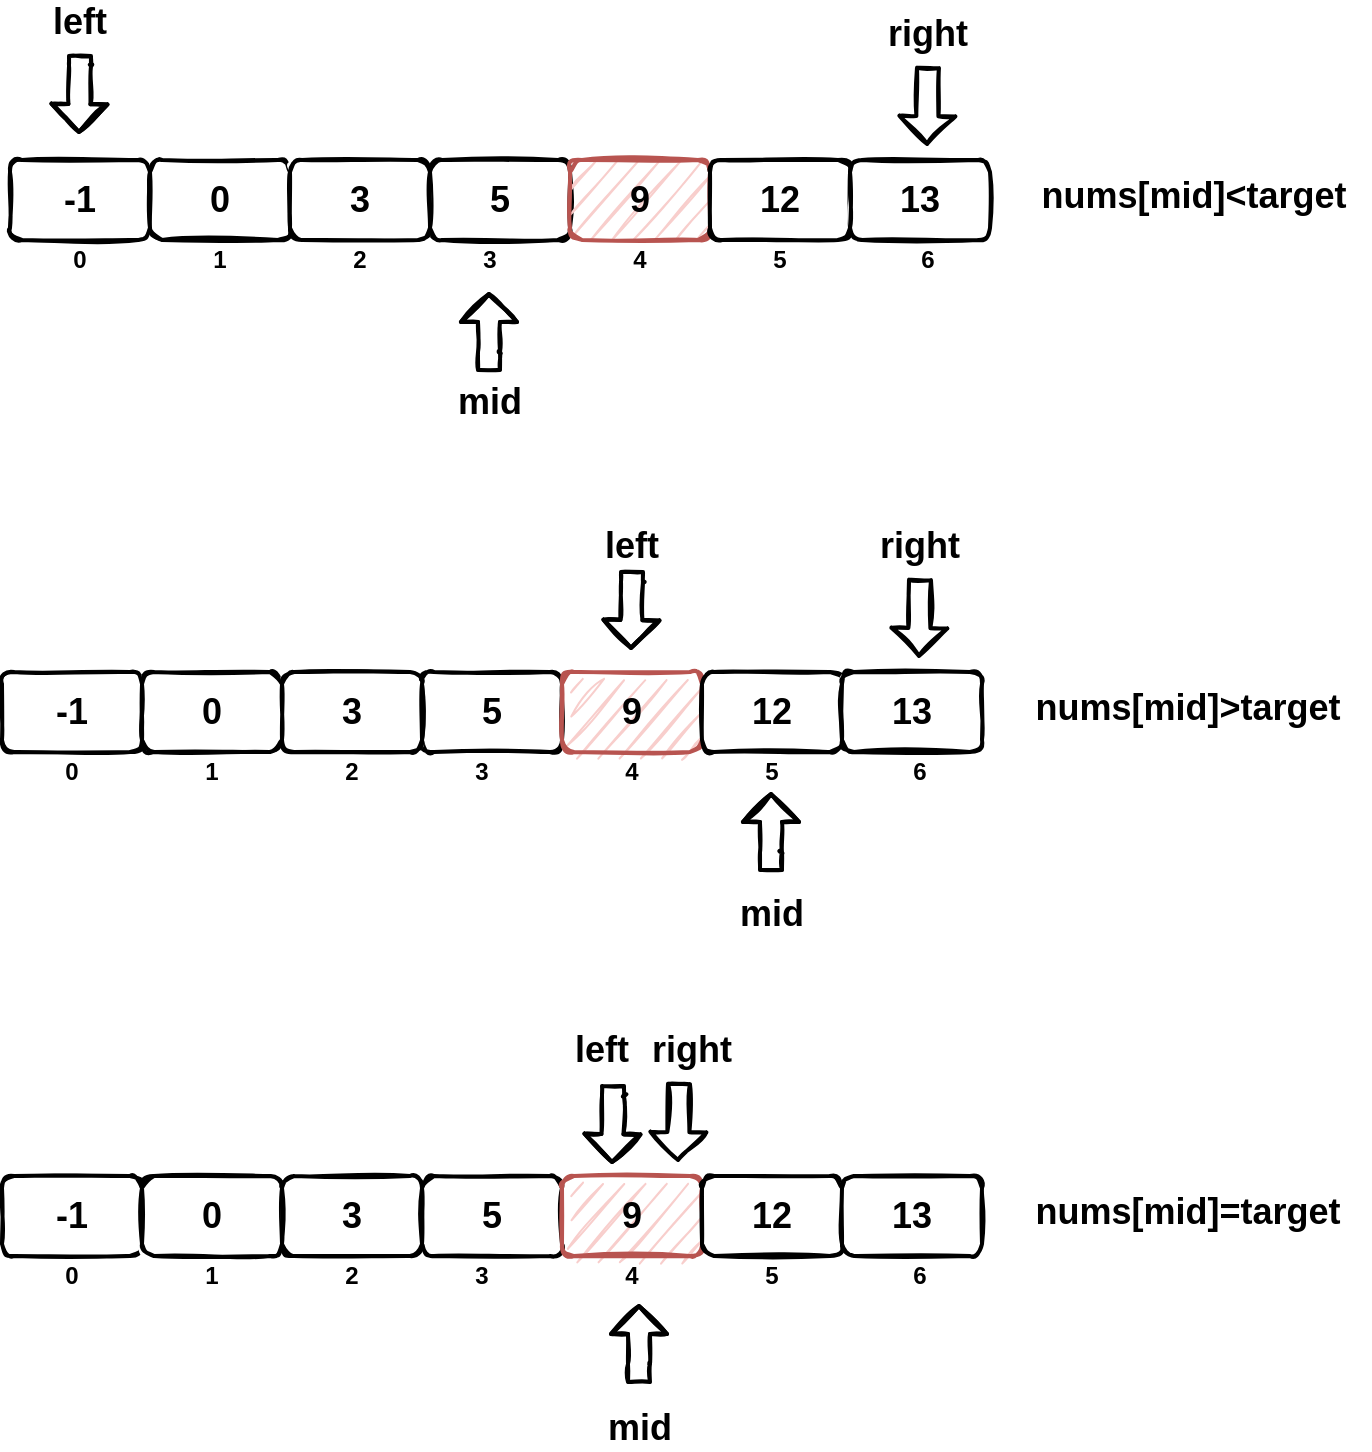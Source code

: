 <mxfile version="15.0.6" type="github">
  <diagram id="2Aw6EhE4gONlxI8GTRCS" name="Page-1">
    <mxGraphModel dx="1038" dy="547" grid="0" gridSize="10" guides="1" tooltips="1" connect="1" arrows="1" fold="1" page="1" pageScale="1" pageWidth="827" pageHeight="1169" math="0" shadow="0">
      <root>
        <mxCell id="0" />
        <mxCell id="1" parent="0" />
        <mxCell id="DfJdz6nxXRsgghd-bTnM-1" value="" style="rounded=1;whiteSpace=wrap;html=1;" vertex="1" parent="1">
          <mxGeometry x="48" y="189" width="70" height="40" as="geometry" />
        </mxCell>
        <mxCell id="DfJdz6nxXRsgghd-bTnM-2" value="" style="rounded=1;whiteSpace=wrap;html=1;" vertex="1" parent="1">
          <mxGeometry x="118" y="189" width="70" height="40" as="geometry" />
        </mxCell>
        <mxCell id="DfJdz6nxXRsgghd-bTnM-3" value="" style="rounded=1;whiteSpace=wrap;html=1;" vertex="1" parent="1">
          <mxGeometry x="188" y="189" width="70" height="40" as="geometry" />
        </mxCell>
        <mxCell id="DfJdz6nxXRsgghd-bTnM-4" value="&lt;b&gt;&lt;font style=&quot;font-size: 18px&quot;&gt;5&lt;/font&gt;&lt;/b&gt;" style="rounded=1;whiteSpace=wrap;html=1;strokeWidth=2;sketch=1;" vertex="1" parent="1">
          <mxGeometry x="258" y="189" width="70" height="40" as="geometry" />
        </mxCell>
        <mxCell id="DfJdz6nxXRsgghd-bTnM-5" value="&lt;font style=&quot;font-size: 18px&quot;&gt;&lt;b&gt;9&lt;/b&gt;&lt;/font&gt;" style="rounded=1;whiteSpace=wrap;html=1;strokeWidth=2;sketch=1;fillColor=#f8cecc;strokeColor=#b85450;" vertex="1" parent="1">
          <mxGeometry x="328" y="189" width="70" height="40" as="geometry" />
        </mxCell>
        <mxCell id="DfJdz6nxXRsgghd-bTnM-6" value="&lt;b&gt;&lt;font style=&quot;font-size: 18px&quot;&gt;12&lt;/font&gt;&lt;/b&gt;" style="rounded=1;whiteSpace=wrap;html=1;strokeWidth=2;sketch=1;" vertex="1" parent="1">
          <mxGeometry x="398" y="189" width="70" height="40" as="geometry" />
        </mxCell>
        <mxCell id="DfJdz6nxXRsgghd-bTnM-9" value="&lt;font style=&quot;font-size: 18px&quot;&gt;&lt;b&gt;-1&lt;/b&gt;&lt;/font&gt;" style="rounded=1;whiteSpace=wrap;html=1;strokeWidth=2;sketch=1;" vertex="1" parent="1">
          <mxGeometry x="48" y="189" width="70" height="40" as="geometry" />
        </mxCell>
        <mxCell id="DfJdz6nxXRsgghd-bTnM-10" value="&lt;font style=&quot;font-size: 18px&quot;&gt;&lt;b&gt;0&lt;/b&gt;&lt;/font&gt;" style="rounded=1;whiteSpace=wrap;html=1;strokeWidth=2;sketch=1;" vertex="1" parent="1">
          <mxGeometry x="118" y="189" width="70" height="40" as="geometry" />
        </mxCell>
        <mxCell id="DfJdz6nxXRsgghd-bTnM-11" value="&lt;font style=&quot;font-size: 18px&quot;&gt;&lt;b&gt;3&lt;/b&gt;&lt;/font&gt;" style="rounded=1;whiteSpace=wrap;html=1;strokeWidth=2;sketch=1;" vertex="1" parent="1">
          <mxGeometry x="188" y="189" width="70" height="40" as="geometry" />
        </mxCell>
        <mxCell id="DfJdz6nxXRsgghd-bTnM-13" value="" style="shape=flexArrow;endArrow=classic;html=1;strokeWidth=2;sketch=1;endWidth=15;endSize=3.99;" edge="1" parent="1">
          <mxGeometry width="50" height="50" relative="1" as="geometry">
            <mxPoint x="83" y="136" as="sourcePoint" />
            <mxPoint x="82.5" y="176" as="targetPoint" />
            <Array as="points">
              <mxPoint x="83" y="142" />
            </Array>
          </mxGeometry>
        </mxCell>
        <mxCell id="DfJdz6nxXRsgghd-bTnM-14" value="" style="shape=flexArrow;endArrow=classic;html=1;strokeWidth=2;sketch=1;endWidth=15;endSize=3.99;" edge="1" parent="1">
          <mxGeometry width="50" height="50" relative="1" as="geometry">
            <mxPoint x="507" y="142" as="sourcePoint" />
            <mxPoint x="506.5" y="182" as="targetPoint" />
          </mxGeometry>
        </mxCell>
        <mxCell id="DfJdz6nxXRsgghd-bTnM-15" value="" style="shape=flexArrow;endArrow=classic;html=1;strokeWidth=2;sketch=1;endWidth=15;endSize=3.99;" edge="1" parent="1">
          <mxGeometry width="50" height="50" relative="1" as="geometry">
            <mxPoint x="287.5" y="295" as="sourcePoint" />
            <mxPoint x="287.5" y="255" as="targetPoint" />
            <Array as="points">
              <mxPoint x="287.5" y="285" />
            </Array>
          </mxGeometry>
        </mxCell>
        <mxCell id="DfJdz6nxXRsgghd-bTnM-16" value="&lt;b&gt;&lt;font style=&quot;font-size: 18px&quot;&gt;left&lt;/font&gt;&lt;/b&gt;" style="text;html=1;strokeColor=none;fillColor=none;align=center;verticalAlign=middle;whiteSpace=wrap;rounded=0;sketch=1;" vertex="1" parent="1">
          <mxGeometry x="63" y="110" width="40" height="20" as="geometry" />
        </mxCell>
        <mxCell id="DfJdz6nxXRsgghd-bTnM-17" value="&lt;b&gt;&lt;font style=&quot;font-size: 18px&quot;&gt;right&lt;/font&gt;&lt;/b&gt;" style="text;html=1;strokeColor=none;fillColor=none;align=center;verticalAlign=middle;whiteSpace=wrap;rounded=0;sketch=1;" vertex="1" parent="1">
          <mxGeometry x="487" y="116" width="40" height="20" as="geometry" />
        </mxCell>
        <mxCell id="DfJdz6nxXRsgghd-bTnM-18" value="&lt;b&gt;&lt;font style=&quot;font-size: 18px&quot;&gt;mid&lt;/font&gt;&lt;/b&gt;" style="text;html=1;strokeColor=none;fillColor=none;align=center;verticalAlign=middle;whiteSpace=wrap;rounded=0;sketch=1;" vertex="1" parent="1">
          <mxGeometry x="268" y="300" width="40" height="20" as="geometry" />
        </mxCell>
        <mxCell id="DfJdz6nxXRsgghd-bTnM-19" value="&lt;b&gt;0&lt;/b&gt;" style="text;html=1;strokeColor=none;fillColor=none;align=center;verticalAlign=middle;whiteSpace=wrap;rounded=0;sketch=1;" vertex="1" parent="1">
          <mxGeometry x="63" y="229" width="40" height="20" as="geometry" />
        </mxCell>
        <mxCell id="DfJdz6nxXRsgghd-bTnM-20" value="&lt;b&gt;1&lt;/b&gt;" style="text;html=1;strokeColor=none;fillColor=none;align=center;verticalAlign=middle;whiteSpace=wrap;rounded=0;sketch=1;" vertex="1" parent="1">
          <mxGeometry x="133" y="229" width="40" height="20" as="geometry" />
        </mxCell>
        <mxCell id="DfJdz6nxXRsgghd-bTnM-21" value="&lt;b&gt;2&lt;/b&gt;" style="text;html=1;strokeColor=none;fillColor=none;align=center;verticalAlign=middle;whiteSpace=wrap;rounded=0;sketch=1;" vertex="1" parent="1">
          <mxGeometry x="203" y="229" width="40" height="20" as="geometry" />
        </mxCell>
        <mxCell id="DfJdz6nxXRsgghd-bTnM-22" value="&lt;b&gt;3&lt;/b&gt;" style="text;html=1;strokeColor=none;fillColor=none;align=center;verticalAlign=middle;whiteSpace=wrap;rounded=0;sketch=1;" vertex="1" parent="1">
          <mxGeometry x="268" y="229" width="40" height="20" as="geometry" />
        </mxCell>
        <mxCell id="DfJdz6nxXRsgghd-bTnM-23" value="&lt;b&gt;4&lt;/b&gt;" style="text;html=1;strokeColor=none;fillColor=none;align=center;verticalAlign=middle;whiteSpace=wrap;rounded=0;sketch=1;" vertex="1" parent="1">
          <mxGeometry x="343" y="229" width="40" height="20" as="geometry" />
        </mxCell>
        <mxCell id="DfJdz6nxXRsgghd-bTnM-24" value="&lt;b&gt;5&lt;/b&gt;" style="text;html=1;strokeColor=none;fillColor=none;align=center;verticalAlign=middle;whiteSpace=wrap;rounded=0;sketch=1;" vertex="1" parent="1">
          <mxGeometry x="413" y="229" width="40" height="20" as="geometry" />
        </mxCell>
        <mxCell id="DfJdz6nxXRsgghd-bTnM-25" value="&lt;span style=&quot;font-size: 18px&quot;&gt;&lt;b&gt;nums[mid]&amp;lt;target&lt;/b&gt;&lt;/span&gt;" style="text;html=1;strokeColor=none;fillColor=none;align=center;verticalAlign=middle;whiteSpace=wrap;rounded=0;sketch=1;" vertex="1" parent="1">
          <mxGeometry x="552" y="192" width="176" height="29" as="geometry" />
        </mxCell>
        <mxCell id="DfJdz6nxXRsgghd-bTnM-50" value="&lt;b&gt;&lt;font style=&quot;font-size: 18px&quot;&gt;13&lt;/font&gt;&lt;/b&gt;" style="rounded=1;whiteSpace=wrap;html=1;strokeWidth=2;sketch=1;" vertex="1" parent="1">
          <mxGeometry x="468" y="189" width="70" height="40" as="geometry" />
        </mxCell>
        <mxCell id="DfJdz6nxXRsgghd-bTnM-53" value="&lt;b&gt;6&lt;/b&gt;" style="text;html=1;strokeColor=none;fillColor=none;align=center;verticalAlign=middle;whiteSpace=wrap;rounded=0;sketch=1;" vertex="1" parent="1">
          <mxGeometry x="487" y="229" width="40" height="20" as="geometry" />
        </mxCell>
        <mxCell id="DfJdz6nxXRsgghd-bTnM-57" value="" style="rounded=1;whiteSpace=wrap;html=1;" vertex="1" parent="1">
          <mxGeometry x="44" y="445" width="70" height="40" as="geometry" />
        </mxCell>
        <mxCell id="DfJdz6nxXRsgghd-bTnM-58" value="" style="rounded=1;whiteSpace=wrap;html=1;" vertex="1" parent="1">
          <mxGeometry x="114" y="445" width="70" height="40" as="geometry" />
        </mxCell>
        <mxCell id="DfJdz6nxXRsgghd-bTnM-59" value="" style="rounded=1;whiteSpace=wrap;html=1;" vertex="1" parent="1">
          <mxGeometry x="184" y="445" width="70" height="40" as="geometry" />
        </mxCell>
        <mxCell id="DfJdz6nxXRsgghd-bTnM-60" value="&lt;b&gt;&lt;font style=&quot;font-size: 18px&quot;&gt;5&lt;/font&gt;&lt;/b&gt;" style="rounded=1;whiteSpace=wrap;html=1;strokeWidth=2;sketch=1;" vertex="1" parent="1">
          <mxGeometry x="254" y="445" width="70" height="40" as="geometry" />
        </mxCell>
        <mxCell id="DfJdz6nxXRsgghd-bTnM-61" value="&lt;font style=&quot;font-size: 18px&quot;&gt;&lt;b&gt;9&lt;/b&gt;&lt;/font&gt;" style="rounded=1;whiteSpace=wrap;html=1;strokeWidth=2;sketch=1;fillColor=#f8cecc;strokeColor=#b85450;" vertex="1" parent="1">
          <mxGeometry x="324" y="445" width="70" height="40" as="geometry" />
        </mxCell>
        <mxCell id="DfJdz6nxXRsgghd-bTnM-62" value="&lt;b&gt;&lt;font style=&quot;font-size: 18px&quot;&gt;12&lt;/font&gt;&lt;/b&gt;" style="rounded=1;whiteSpace=wrap;html=1;strokeWidth=2;sketch=1;" vertex="1" parent="1">
          <mxGeometry x="394" y="445" width="70" height="40" as="geometry" />
        </mxCell>
        <mxCell id="DfJdz6nxXRsgghd-bTnM-63" value="&lt;font style=&quot;font-size: 18px&quot;&gt;&lt;b&gt;-1&lt;/b&gt;&lt;/font&gt;" style="rounded=1;whiteSpace=wrap;html=1;strokeWidth=2;sketch=1;" vertex="1" parent="1">
          <mxGeometry x="44" y="445" width="70" height="40" as="geometry" />
        </mxCell>
        <mxCell id="DfJdz6nxXRsgghd-bTnM-64" value="&lt;font style=&quot;font-size: 18px&quot;&gt;&lt;b&gt;0&lt;/b&gt;&lt;/font&gt;" style="rounded=1;whiteSpace=wrap;html=1;strokeWidth=2;sketch=1;" vertex="1" parent="1">
          <mxGeometry x="114" y="445" width="70" height="40" as="geometry" />
        </mxCell>
        <mxCell id="DfJdz6nxXRsgghd-bTnM-65" value="&lt;font style=&quot;font-size: 18px&quot;&gt;&lt;b&gt;3&lt;/b&gt;&lt;/font&gt;" style="rounded=1;whiteSpace=wrap;html=1;strokeWidth=2;sketch=1;" vertex="1" parent="1">
          <mxGeometry x="184" y="445" width="70" height="40" as="geometry" />
        </mxCell>
        <mxCell id="DfJdz6nxXRsgghd-bTnM-66" value="" style="shape=flexArrow;endArrow=classic;html=1;strokeWidth=2;sketch=1;endWidth=15;endSize=3.99;" edge="1" parent="1">
          <mxGeometry width="50" height="50" relative="1" as="geometry">
            <mxPoint x="359" y="394" as="sourcePoint" />
            <mxPoint x="358.5" y="434" as="targetPoint" />
            <Array as="points">
              <mxPoint x="359" y="400" />
            </Array>
          </mxGeometry>
        </mxCell>
        <mxCell id="DfJdz6nxXRsgghd-bTnM-67" value="" style="shape=flexArrow;endArrow=classic;html=1;strokeWidth=2;sketch=1;endWidth=15;endSize=3.99;" edge="1" parent="1">
          <mxGeometry width="50" height="50" relative="1" as="geometry">
            <mxPoint x="503" y="398" as="sourcePoint" />
            <mxPoint x="502.5" y="438" as="targetPoint" />
          </mxGeometry>
        </mxCell>
        <mxCell id="DfJdz6nxXRsgghd-bTnM-68" value="" style="shape=flexArrow;endArrow=classic;html=1;strokeWidth=2;sketch=1;endWidth=15;endSize=3.99;" edge="1" parent="1">
          <mxGeometry width="50" height="50" relative="1" as="geometry">
            <mxPoint x="428.5" y="545" as="sourcePoint" />
            <mxPoint x="428.5" y="505" as="targetPoint" />
            <Array as="points">
              <mxPoint x="428.5" y="535" />
            </Array>
          </mxGeometry>
        </mxCell>
        <mxCell id="DfJdz6nxXRsgghd-bTnM-69" value="&lt;b&gt;&lt;font style=&quot;font-size: 18px&quot;&gt;left&lt;/font&gt;&lt;/b&gt;" style="text;html=1;strokeColor=none;fillColor=none;align=center;verticalAlign=middle;whiteSpace=wrap;rounded=0;sketch=1;" vertex="1" parent="1">
          <mxGeometry x="339" y="372" width="40" height="20" as="geometry" />
        </mxCell>
        <mxCell id="DfJdz6nxXRsgghd-bTnM-70" value="&lt;b&gt;&lt;font style=&quot;font-size: 18px&quot;&gt;right&lt;/font&gt;&lt;/b&gt;" style="text;html=1;strokeColor=none;fillColor=none;align=center;verticalAlign=middle;whiteSpace=wrap;rounded=0;sketch=1;" vertex="1" parent="1">
          <mxGeometry x="483" y="372" width="40" height="20" as="geometry" />
        </mxCell>
        <mxCell id="DfJdz6nxXRsgghd-bTnM-71" value="&lt;b&gt;&lt;font style=&quot;font-size: 18px&quot;&gt;mid&lt;/font&gt;&lt;/b&gt;" style="text;html=1;strokeColor=none;fillColor=none;align=center;verticalAlign=middle;whiteSpace=wrap;rounded=0;sketch=1;" vertex="1" parent="1">
          <mxGeometry x="409" y="556" width="40" height="20" as="geometry" />
        </mxCell>
        <mxCell id="DfJdz6nxXRsgghd-bTnM-72" value="&lt;b&gt;0&lt;/b&gt;" style="text;html=1;strokeColor=none;fillColor=none;align=center;verticalAlign=middle;whiteSpace=wrap;rounded=0;sketch=1;" vertex="1" parent="1">
          <mxGeometry x="59" y="485" width="40" height="20" as="geometry" />
        </mxCell>
        <mxCell id="DfJdz6nxXRsgghd-bTnM-73" value="&lt;b&gt;1&lt;/b&gt;" style="text;html=1;strokeColor=none;fillColor=none;align=center;verticalAlign=middle;whiteSpace=wrap;rounded=0;sketch=1;" vertex="1" parent="1">
          <mxGeometry x="129" y="485" width="40" height="20" as="geometry" />
        </mxCell>
        <mxCell id="DfJdz6nxXRsgghd-bTnM-74" value="&lt;b&gt;2&lt;/b&gt;" style="text;html=1;strokeColor=none;fillColor=none;align=center;verticalAlign=middle;whiteSpace=wrap;rounded=0;sketch=1;" vertex="1" parent="1">
          <mxGeometry x="199" y="485" width="40" height="20" as="geometry" />
        </mxCell>
        <mxCell id="DfJdz6nxXRsgghd-bTnM-75" value="&lt;b&gt;3&lt;/b&gt;" style="text;html=1;strokeColor=none;fillColor=none;align=center;verticalAlign=middle;whiteSpace=wrap;rounded=0;sketch=1;" vertex="1" parent="1">
          <mxGeometry x="264" y="485" width="40" height="20" as="geometry" />
        </mxCell>
        <mxCell id="DfJdz6nxXRsgghd-bTnM-76" value="&lt;b&gt;4&lt;/b&gt;" style="text;html=1;strokeColor=none;fillColor=none;align=center;verticalAlign=middle;whiteSpace=wrap;rounded=0;sketch=1;" vertex="1" parent="1">
          <mxGeometry x="339" y="485" width="40" height="20" as="geometry" />
        </mxCell>
        <mxCell id="DfJdz6nxXRsgghd-bTnM-77" value="&lt;b&gt;5&lt;/b&gt;" style="text;html=1;strokeColor=none;fillColor=none;align=center;verticalAlign=middle;whiteSpace=wrap;rounded=0;sketch=1;" vertex="1" parent="1">
          <mxGeometry x="409" y="485" width="40" height="20" as="geometry" />
        </mxCell>
        <mxCell id="DfJdz6nxXRsgghd-bTnM-78" value="&lt;span style=&quot;font-size: 18px&quot;&gt;&lt;b&gt;nums[mid]&amp;gt;target&lt;/b&gt;&lt;/span&gt;" style="text;html=1;strokeColor=none;fillColor=none;align=center;verticalAlign=middle;whiteSpace=wrap;rounded=0;sketch=1;" vertex="1" parent="1">
          <mxGeometry x="549" y="448" width="176" height="29" as="geometry" />
        </mxCell>
        <mxCell id="DfJdz6nxXRsgghd-bTnM-80" value="&lt;b&gt;&lt;font style=&quot;font-size: 18px&quot;&gt;13&lt;/font&gt;&lt;/b&gt;" style="rounded=1;whiteSpace=wrap;html=1;strokeWidth=2;sketch=1;" vertex="1" parent="1">
          <mxGeometry x="464" y="445" width="70" height="40" as="geometry" />
        </mxCell>
        <mxCell id="DfJdz6nxXRsgghd-bTnM-81" value="&lt;b&gt;6&lt;/b&gt;" style="text;html=1;strokeColor=none;fillColor=none;align=center;verticalAlign=middle;whiteSpace=wrap;rounded=0;sketch=1;" vertex="1" parent="1">
          <mxGeometry x="483" y="485" width="40" height="20" as="geometry" />
        </mxCell>
        <mxCell id="DfJdz6nxXRsgghd-bTnM-85" value="" style="rounded=1;whiteSpace=wrap;html=1;" vertex="1" parent="1">
          <mxGeometry x="44" y="697" width="70" height="40" as="geometry" />
        </mxCell>
        <mxCell id="DfJdz6nxXRsgghd-bTnM-86" value="" style="rounded=1;whiteSpace=wrap;html=1;" vertex="1" parent="1">
          <mxGeometry x="114" y="697" width="70" height="40" as="geometry" />
        </mxCell>
        <mxCell id="DfJdz6nxXRsgghd-bTnM-87" value="" style="rounded=1;whiteSpace=wrap;html=1;" vertex="1" parent="1">
          <mxGeometry x="184" y="697" width="70" height="40" as="geometry" />
        </mxCell>
        <mxCell id="DfJdz6nxXRsgghd-bTnM-88" value="&lt;b&gt;&lt;font style=&quot;font-size: 18px&quot;&gt;5&lt;/font&gt;&lt;/b&gt;" style="rounded=1;whiteSpace=wrap;html=1;strokeWidth=2;sketch=1;" vertex="1" parent="1">
          <mxGeometry x="254" y="697" width="70" height="40" as="geometry" />
        </mxCell>
        <mxCell id="DfJdz6nxXRsgghd-bTnM-89" value="&lt;font style=&quot;font-size: 18px&quot;&gt;&lt;b&gt;9&lt;/b&gt;&lt;/font&gt;" style="rounded=1;whiteSpace=wrap;html=1;strokeWidth=2;sketch=1;fillColor=#f8cecc;strokeColor=#b85450;" vertex="1" parent="1">
          <mxGeometry x="324" y="697" width="70" height="40" as="geometry" />
        </mxCell>
        <mxCell id="DfJdz6nxXRsgghd-bTnM-90" value="&lt;b&gt;&lt;font style=&quot;font-size: 18px&quot;&gt;12&lt;/font&gt;&lt;/b&gt;" style="rounded=1;whiteSpace=wrap;html=1;strokeWidth=2;sketch=1;" vertex="1" parent="1">
          <mxGeometry x="394" y="697" width="70" height="40" as="geometry" />
        </mxCell>
        <mxCell id="DfJdz6nxXRsgghd-bTnM-91" value="&lt;font style=&quot;font-size: 18px&quot;&gt;&lt;b&gt;-1&lt;/b&gt;&lt;/font&gt;" style="rounded=1;whiteSpace=wrap;html=1;strokeWidth=2;sketch=1;" vertex="1" parent="1">
          <mxGeometry x="44" y="697" width="70" height="40" as="geometry" />
        </mxCell>
        <mxCell id="DfJdz6nxXRsgghd-bTnM-92" value="&lt;font style=&quot;font-size: 18px&quot;&gt;&lt;b&gt;0&lt;/b&gt;&lt;/font&gt;" style="rounded=1;whiteSpace=wrap;html=1;strokeWidth=2;sketch=1;" vertex="1" parent="1">
          <mxGeometry x="114" y="697" width="70" height="40" as="geometry" />
        </mxCell>
        <mxCell id="DfJdz6nxXRsgghd-bTnM-93" value="&lt;font style=&quot;font-size: 18px&quot;&gt;&lt;b&gt;3&lt;/b&gt;&lt;/font&gt;" style="rounded=1;whiteSpace=wrap;html=1;strokeWidth=2;sketch=1;" vertex="1" parent="1">
          <mxGeometry x="184" y="697" width="70" height="40" as="geometry" />
        </mxCell>
        <mxCell id="DfJdz6nxXRsgghd-bTnM-94" value="" style="shape=flexArrow;endArrow=classic;html=1;strokeWidth=2;sketch=1;endWidth=15;endSize=3.99;" edge="1" parent="1">
          <mxGeometry width="50" height="50" relative="1" as="geometry">
            <mxPoint x="349.5" y="651" as="sourcePoint" />
            <mxPoint x="349" y="691" as="targetPoint" />
            <Array as="points">
              <mxPoint x="349.5" y="657" />
            </Array>
          </mxGeometry>
        </mxCell>
        <mxCell id="DfJdz6nxXRsgghd-bTnM-95" value="" style="shape=flexArrow;endArrow=classic;html=1;strokeWidth=2;sketch=1;endWidth=15;endSize=3.99;" edge="1" parent="1">
          <mxGeometry width="50" height="50" relative="1" as="geometry">
            <mxPoint x="382.5" y="650" as="sourcePoint" />
            <mxPoint x="382" y="690" as="targetPoint" />
          </mxGeometry>
        </mxCell>
        <mxCell id="DfJdz6nxXRsgghd-bTnM-96" value="" style="shape=flexArrow;endArrow=classic;html=1;strokeWidth=2;sketch=1;endWidth=15;endSize=3.99;" edge="1" parent="1">
          <mxGeometry width="50" height="50" relative="1" as="geometry">
            <mxPoint x="362.5" y="801" as="sourcePoint" />
            <mxPoint x="362.5" y="761" as="targetPoint" />
            <Array as="points">
              <mxPoint x="362.5" y="791" />
            </Array>
          </mxGeometry>
        </mxCell>
        <mxCell id="DfJdz6nxXRsgghd-bTnM-97" value="&lt;b&gt;&lt;font style=&quot;font-size: 18px&quot;&gt;left&lt;/font&gt;&lt;/b&gt;" style="text;html=1;strokeColor=none;fillColor=none;align=center;verticalAlign=middle;whiteSpace=wrap;rounded=0;sketch=1;" vertex="1" parent="1">
          <mxGeometry x="324" y="624" width="40" height="20" as="geometry" />
        </mxCell>
        <mxCell id="DfJdz6nxXRsgghd-bTnM-98" value="&lt;b&gt;&lt;font style=&quot;font-size: 18px&quot;&gt;right&lt;/font&gt;&lt;/b&gt;" style="text;html=1;strokeColor=none;fillColor=none;align=center;verticalAlign=middle;whiteSpace=wrap;rounded=0;sketch=1;" vertex="1" parent="1">
          <mxGeometry x="369" y="624" width="40" height="20" as="geometry" />
        </mxCell>
        <mxCell id="DfJdz6nxXRsgghd-bTnM-99" value="&lt;b&gt;&lt;font style=&quot;font-size: 18px&quot;&gt;mid&lt;/font&gt;&lt;/b&gt;" style="text;html=1;strokeColor=none;fillColor=none;align=center;verticalAlign=middle;whiteSpace=wrap;rounded=0;sketch=1;" vertex="1" parent="1">
          <mxGeometry x="343" y="813" width="40" height="20" as="geometry" />
        </mxCell>
        <mxCell id="DfJdz6nxXRsgghd-bTnM-100" value="&lt;b&gt;0&lt;/b&gt;" style="text;html=1;strokeColor=none;fillColor=none;align=center;verticalAlign=middle;whiteSpace=wrap;rounded=0;sketch=1;" vertex="1" parent="1">
          <mxGeometry x="59" y="737" width="40" height="20" as="geometry" />
        </mxCell>
        <mxCell id="DfJdz6nxXRsgghd-bTnM-101" value="&lt;b&gt;1&lt;/b&gt;" style="text;html=1;strokeColor=none;fillColor=none;align=center;verticalAlign=middle;whiteSpace=wrap;rounded=0;sketch=1;" vertex="1" parent="1">
          <mxGeometry x="129" y="737" width="40" height="20" as="geometry" />
        </mxCell>
        <mxCell id="DfJdz6nxXRsgghd-bTnM-102" value="&lt;b&gt;2&lt;/b&gt;" style="text;html=1;strokeColor=none;fillColor=none;align=center;verticalAlign=middle;whiteSpace=wrap;rounded=0;sketch=1;" vertex="1" parent="1">
          <mxGeometry x="199" y="737" width="40" height="20" as="geometry" />
        </mxCell>
        <mxCell id="DfJdz6nxXRsgghd-bTnM-103" value="&lt;b&gt;3&lt;/b&gt;" style="text;html=1;strokeColor=none;fillColor=none;align=center;verticalAlign=middle;whiteSpace=wrap;rounded=0;sketch=1;" vertex="1" parent="1">
          <mxGeometry x="264" y="737" width="40" height="20" as="geometry" />
        </mxCell>
        <mxCell id="DfJdz6nxXRsgghd-bTnM-104" value="&lt;b&gt;4&lt;/b&gt;" style="text;html=1;strokeColor=none;fillColor=none;align=center;verticalAlign=middle;whiteSpace=wrap;rounded=0;sketch=1;" vertex="1" parent="1">
          <mxGeometry x="339" y="737" width="40" height="20" as="geometry" />
        </mxCell>
        <mxCell id="DfJdz6nxXRsgghd-bTnM-105" value="&lt;b&gt;5&lt;/b&gt;" style="text;html=1;strokeColor=none;fillColor=none;align=center;verticalAlign=middle;whiteSpace=wrap;rounded=0;sketch=1;" vertex="1" parent="1">
          <mxGeometry x="409" y="737" width="40" height="20" as="geometry" />
        </mxCell>
        <mxCell id="DfJdz6nxXRsgghd-bTnM-106" value="&lt;span style=&quot;font-size: 18px&quot;&gt;&lt;b&gt;nums[mid]=target&lt;/b&gt;&lt;/span&gt;" style="text;html=1;strokeColor=none;fillColor=none;align=center;verticalAlign=middle;whiteSpace=wrap;rounded=0;sketch=1;" vertex="1" parent="1">
          <mxGeometry x="549" y="700" width="176" height="29" as="geometry" />
        </mxCell>
        <mxCell id="DfJdz6nxXRsgghd-bTnM-107" value="&lt;b&gt;&lt;font style=&quot;font-size: 18px&quot;&gt;13&lt;/font&gt;&lt;/b&gt;" style="rounded=1;whiteSpace=wrap;html=1;strokeWidth=2;sketch=1;" vertex="1" parent="1">
          <mxGeometry x="464" y="697" width="70" height="40" as="geometry" />
        </mxCell>
        <mxCell id="DfJdz6nxXRsgghd-bTnM-108" value="&lt;b&gt;6&lt;/b&gt;" style="text;html=1;strokeColor=none;fillColor=none;align=center;verticalAlign=middle;whiteSpace=wrap;rounded=0;sketch=1;" vertex="1" parent="1">
          <mxGeometry x="483" y="737" width="40" height="20" as="geometry" />
        </mxCell>
      </root>
    </mxGraphModel>
  </diagram>
</mxfile>
